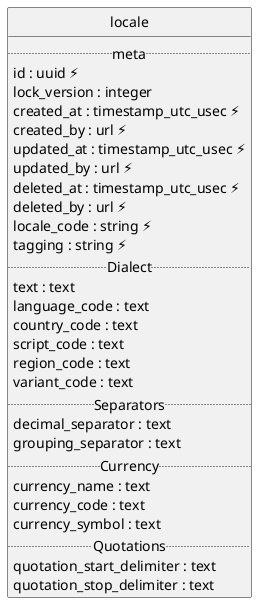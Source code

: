@startuml uml
skinparam monochrome true
skinparam linetype ortho
hide circle

entity locale {
  .. meta ..
  id : uuid ⚡
  lock_version : integer
  created_at : timestamp_utc_usec ⚡
  created_by : url ⚡
  updated_at : timestamp_utc_usec ⚡
  updated_by : url ⚡
  deleted_at : timestamp_utc_usec ⚡
  deleted_by : url ⚡
  locale_code : string ⚡
  tagging : string ⚡
  .. Dialect ..
  text : text
  language_code : text
  country_code : text
  script_code : text
  region_code : text
  variant_code : text
  .. Separators ..
  decimal_separator : text
  grouping_separator : text
  .. Currency ..
  currency_name : text
  currency_code : text
  currency_symbol : text
  .. Quotations ..
  quotation_start_delimiter : text
  quotation_stop_delimiter : text
}

@enduml
